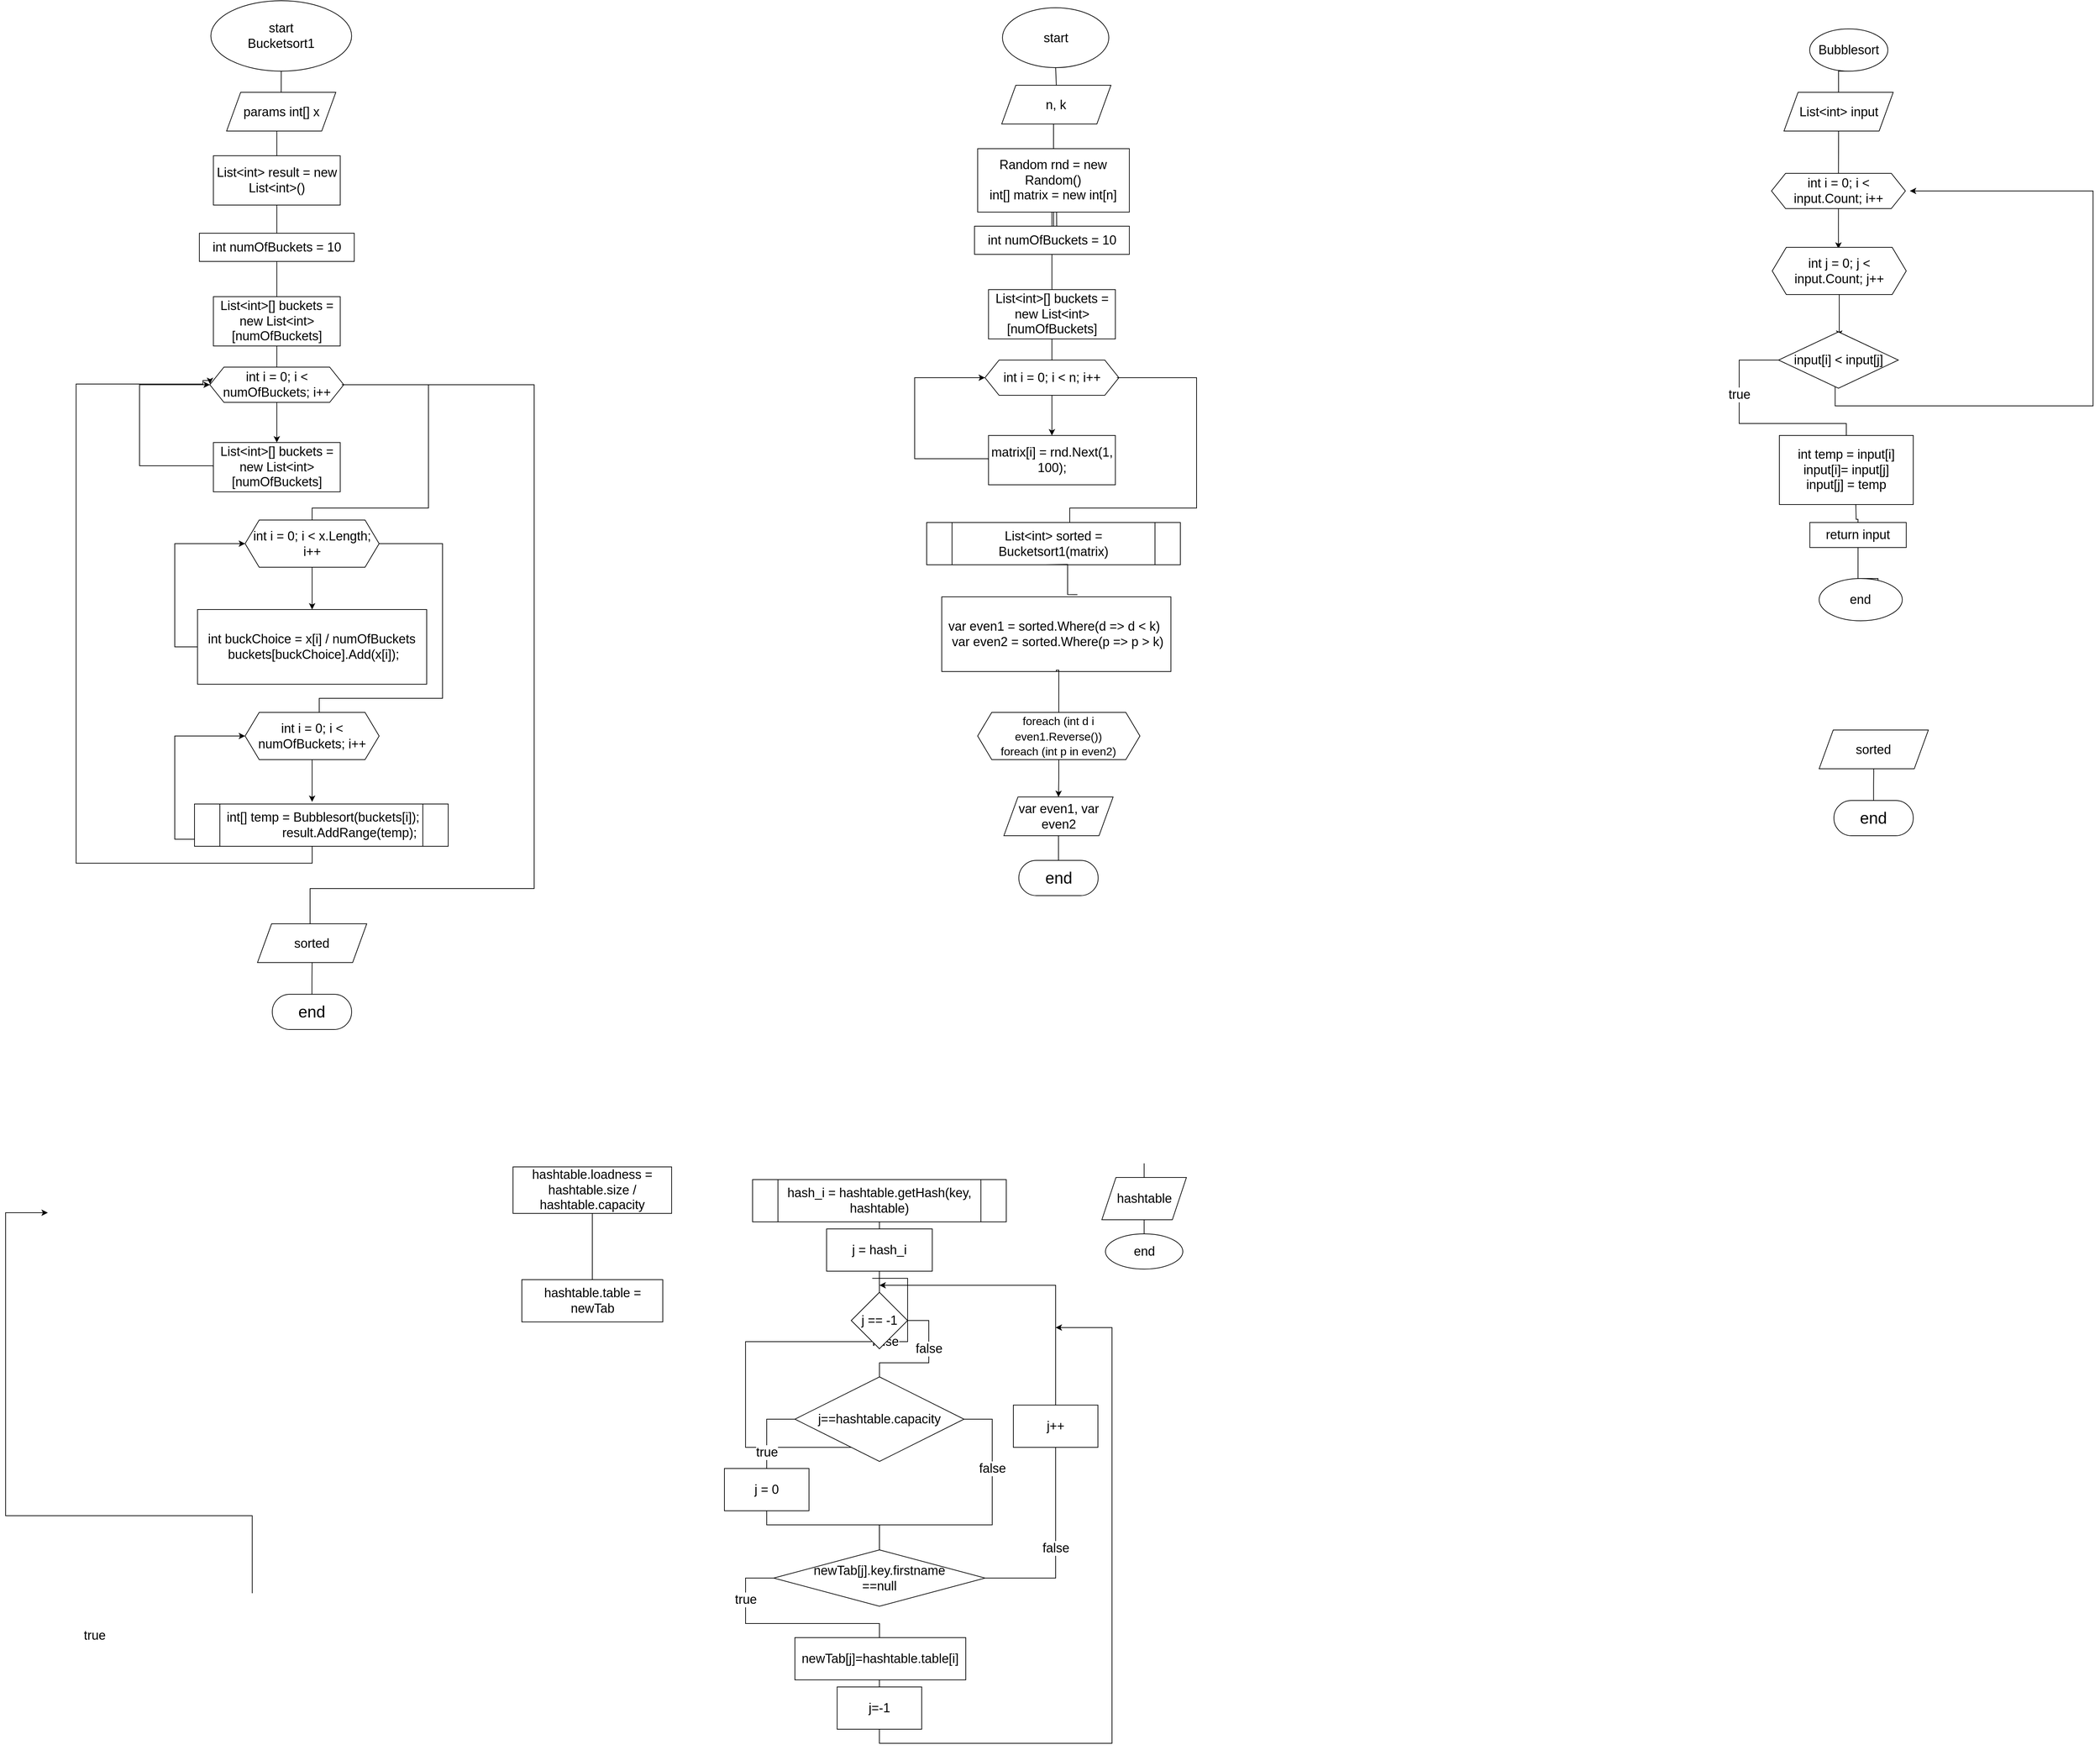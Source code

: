 <mxfile version="16.0.2" type="device"><diagram id="-t-6IbJVcegrJT76ozJv" name="Страница 1"><mxGraphModel dx="-860" dy="919" grid="1" gridSize="10" guides="1" tooltips="1" connect="1" arrows="1" fold="1" page="1" pageScale="1" pageWidth="827" pageHeight="1169" math="0" shadow="0"><root><mxCell id="0"/><mxCell id="1" parent="0"/><mxCell id="EPOPj5_oW0FW0sysZ51z-1" style="edgeStyle=orthogonalEdgeStyle;rounded=0;orthogonalLoop=1;jettySize=auto;html=1;exitX=0.5;exitY=1;exitDx=0;exitDy=0;entryX=0.5;entryY=0;entryDx=0;entryDy=0;fontSize=18;endArrow=none;endFill=0;" edge="1" parent="1" source="EPOPj5_oW0FW0sysZ51z-2" target="EPOPj5_oW0FW0sysZ51z-4"><mxGeometry relative="1" as="geometry"/></mxCell><mxCell id="EPOPj5_oW0FW0sysZ51z-2" value="start &lt;br&gt;Bucketsort1" style="ellipse;whiteSpace=wrap;html=1;fontSize=18;" vertex="1" parent="1"><mxGeometry x="2971.23" y="150" width="199.74" height="100" as="geometry"/></mxCell><mxCell id="EPOPj5_oW0FW0sysZ51z-3" style="edgeStyle=orthogonalEdgeStyle;rounded=0;orthogonalLoop=1;jettySize=auto;html=1;exitX=0.5;exitY=1;exitDx=0;exitDy=0;entryX=0.5;entryY=0;entryDx=0;entryDy=0;fontSize=18;endArrow=none;endFill=0;" edge="1" parent="1" source="EPOPj5_oW0FW0sysZ51z-4" target="EPOPj5_oW0FW0sysZ51z-6"><mxGeometry relative="1" as="geometry"/></mxCell><mxCell id="EPOPj5_oW0FW0sysZ51z-4" value="params int[] x" style="shape=parallelogram;perimeter=parallelogramPerimeter;whiteSpace=wrap;html=1;fixedSize=1;strokeWidth=1;fontSize=18;" vertex="1" parent="1"><mxGeometry x="2993.54" y="280" width="155" height="55" as="geometry"/></mxCell><mxCell id="EPOPj5_oW0FW0sysZ51z-5" style="edgeStyle=orthogonalEdgeStyle;rounded=0;orthogonalLoop=1;jettySize=auto;html=1;exitX=0.5;exitY=1;exitDx=0;exitDy=0;entryX=0.5;entryY=0;entryDx=0;entryDy=0;fontSize=18;endArrow=none;endFill=0;" edge="1" parent="1" source="EPOPj5_oW0FW0sysZ51z-6"><mxGeometry relative="1" as="geometry"><mxPoint x="3071.04" y="420" as="targetPoint"/></mxGeometry></mxCell><mxCell id="EPOPj5_oW0FW0sysZ51z-6" value="List&amp;lt;int&amp;gt; result = new List&amp;lt;int&amp;gt;()" style="rounded=0;whiteSpace=wrap;html=1;fontSize=18;" vertex="1" parent="1"><mxGeometry x="2974.8" y="370" width="180" height="70" as="geometry"/></mxCell><mxCell id="EPOPj5_oW0FW0sysZ51z-7" style="edgeStyle=orthogonalEdgeStyle;rounded=0;orthogonalLoop=1;jettySize=auto;html=1;exitX=0.5;exitY=1;exitDx=0;exitDy=0;entryX=0.5;entryY=0;entryDx=0;entryDy=0;fontSize=18;endArrow=none;endFill=0;" edge="1" parent="1" target="EPOPj5_oW0FW0sysZ51z-9" source="EPOPj5_oW0FW0sysZ51z-6"><mxGeometry relative="1" as="geometry"><mxPoint x="3071.04" y="480" as="sourcePoint"/></mxGeometry></mxCell><mxCell id="EPOPj5_oW0FW0sysZ51z-8" style="edgeStyle=orthogonalEdgeStyle;rounded=0;orthogonalLoop=1;jettySize=auto;html=1;exitX=0.5;exitY=1;exitDx=0;exitDy=0;entryX=0.5;entryY=0;entryDx=0;entryDy=0;fontSize=18;endArrow=none;endFill=0;startArrow=none;" edge="1" parent="1" source="EPOPj5_oW0FW0sysZ51z-45" target="EPOPj5_oW0FW0sysZ51z-12"><mxGeometry relative="1" as="geometry"/></mxCell><mxCell id="EPOPj5_oW0FW0sysZ51z-9" value="int numOfBuckets = 10" style="rounded=0;whiteSpace=wrap;html=1;fontSize=18;" vertex="1" parent="1"><mxGeometry x="2954.93" y="480" width="219.74" height="40" as="geometry"/></mxCell><mxCell id="EPOPj5_oW0FW0sysZ51z-11" style="edgeStyle=orthogonalEdgeStyle;rounded=0;orthogonalLoop=1;jettySize=auto;html=1;fontSize=18;endArrow=none;endFill=0;entryX=0.5;entryY=0;entryDx=0;entryDy=0;" edge="1" parent="1" source="EPOPj5_oW0FW0sysZ51z-12" target="EPOPj5_oW0FW0sysZ51z-59"><mxGeometry relative="1" as="geometry"><mxPoint x="3445.4" y="761" as="targetPoint"/><Array as="points"><mxPoint x="3280" y="695"/><mxPoint x="3280" y="870"/><mxPoint x="3115" y="870"/></Array></mxGeometry></mxCell><mxCell id="EPOPj5_oW0FW0sysZ51z-48" style="edgeStyle=orthogonalEdgeStyle;rounded=0;orthogonalLoop=1;jettySize=auto;html=1;exitX=0.5;exitY=1;exitDx=0;exitDy=0;entryX=0.5;entryY=0;entryDx=0;entryDy=0;" edge="1" parent="1" source="EPOPj5_oW0FW0sysZ51z-12" target="EPOPj5_oW0FW0sysZ51z-47"><mxGeometry relative="1" as="geometry"/></mxCell><mxCell id="EPOPj5_oW0FW0sysZ51z-12" value="int i = 0; i &amp;lt; numOfBuckets; i++" style="shape=hexagon;perimeter=hexagonPerimeter2;whiteSpace=wrap;html=1;fixedSize=1;fontSize=18;" vertex="1" parent="1"><mxGeometry x="2969.8" y="670" width="190" height="50" as="geometry"/></mxCell><mxCell id="EPOPj5_oW0FW0sysZ51z-13" style="edgeStyle=orthogonalEdgeStyle;rounded=0;orthogonalLoop=1;jettySize=auto;html=1;entryX=0;entryY=0.5;entryDx=0;entryDy=0;fontSize=18;endArrow=classic;endFill=1;exitX=0;exitY=0.5;exitDx=0;exitDy=0;" edge="1" parent="1" source="EPOPj5_oW0FW0sysZ51z-47" target="EPOPj5_oW0FW0sysZ51z-12"><mxGeometry relative="1" as="geometry"><Array as="points"><mxPoint x="2975" y="810"/><mxPoint x="2870" y="810"/><mxPoint x="2870" y="695"/></Array><mxPoint x="2889.911" y="810.067" as="sourcePoint"/></mxGeometry></mxCell><mxCell id="EPOPj5_oW0FW0sysZ51z-15" value="false" style="edgeStyle=orthogonalEdgeStyle;rounded=0;orthogonalLoop=1;jettySize=auto;html=1;fontSize=18;endArrow=none;endFill=0;" edge="1" parent="1"><mxGeometry x="-0.5" relative="1" as="geometry"><mxPoint x="3900.21" y="2203" as="targetPoint"/><Array as="points"><mxPoint x="3959.95" y="1963"/><mxPoint x="3959.95" y="2053"/><mxPoint x="3729.95" y="2053"/></Array><mxPoint as="offset"/><mxPoint x="3909.779" y="1963.067" as="sourcePoint"/></mxGeometry></mxCell><mxCell id="EPOPj5_oW0FW0sysZ51z-17" style="edgeStyle=orthogonalEdgeStyle;rounded=0;orthogonalLoop=1;jettySize=auto;html=1;exitX=0.5;exitY=1;exitDx=0;exitDy=0;entryX=0.5;entryY=0;entryDx=0;entryDy=0;fontSize=18;endArrow=none;endFill=0;" edge="1" parent="1" source="EPOPj5_oW0FW0sysZ51z-18" target="EPOPj5_oW0FW0sysZ51z-20"><mxGeometry relative="1" as="geometry"/></mxCell><mxCell id="EPOPj5_oW0FW0sysZ51z-18" value="hash_i = hashtable.getHash(key, hashtable)" style="shape=process;whiteSpace=wrap;html=1;backgroundOutline=1;fontSize=18;strokeWidth=1;" vertex="1" parent="1"><mxGeometry x="3739.94" y="1823" width="360" height="60" as="geometry"/></mxCell><mxCell id="EPOPj5_oW0FW0sysZ51z-19" style="edgeStyle=orthogonalEdgeStyle;rounded=0;orthogonalLoop=1;jettySize=auto;html=1;entryX=0.5;entryY=0;entryDx=0;entryDy=0;fontSize=18;endArrow=none;endFill=0;" edge="1" parent="1" source="EPOPj5_oW0FW0sysZ51z-20" target="EPOPj5_oW0FW0sysZ51z-23"><mxGeometry relative="1" as="geometry"/></mxCell><mxCell id="EPOPj5_oW0FW0sysZ51z-20" value="j = hash_i" style="rounded=0;whiteSpace=wrap;html=1;fontSize=18;strokeWidth=1;" vertex="1" parent="1"><mxGeometry x="3844.94" y="1893" width="150" height="60" as="geometry"/></mxCell><mxCell id="EPOPj5_oW0FW0sysZ51z-21" value="false" style="edgeStyle=orthogonalEdgeStyle;rounded=0;orthogonalLoop=1;jettySize=auto;html=1;fontSize=18;endArrow=none;endFill=0;entryX=0.5;entryY=0;entryDx=0;entryDy=0;" edge="1" parent="1" source="EPOPj5_oW0FW0sysZ51z-23" target="EPOPj5_oW0FW0sysZ51z-26"><mxGeometry x="-0.223" relative="1" as="geometry"><Array as="points"><mxPoint x="3990" y="2023"/><mxPoint x="3990" y="2083"/><mxPoint x="3920" y="2083"/></Array><mxPoint as="offset"/></mxGeometry></mxCell><mxCell id="EPOPj5_oW0FW0sysZ51z-22" value="true" style="edgeStyle=orthogonalEdgeStyle;rounded=0;orthogonalLoop=1;jettySize=auto;html=1;fontSize=18;endArrow=classic;endFill=1;" edge="1" parent="1"><mxGeometry x="-0.298" y="170" relative="1" as="geometry"><mxPoint x="2739.94" y="1870" as="targetPoint"/><Array as="points"><mxPoint x="2679.94" y="2300"/><mxPoint x="2679.94" y="1870"/><mxPoint x="2739.94" y="1870"/></Array><mxPoint as="offset"/><mxPoint x="3029.94" y="2410" as="sourcePoint"/></mxGeometry></mxCell><mxCell id="EPOPj5_oW0FW0sysZ51z-23" value="j == -1" style="rhombus;whiteSpace=wrap;html=1;fontSize=18;strokeWidth=1;" vertex="1" parent="1"><mxGeometry x="3879.94" y="1983" width="80" height="80" as="geometry"/></mxCell><mxCell id="EPOPj5_oW0FW0sysZ51z-24" value="true" style="edgeStyle=orthogonalEdgeStyle;rounded=0;orthogonalLoop=1;jettySize=auto;html=1;fontSize=18;endArrow=none;endFill=0;entryX=0.5;entryY=0;entryDx=0;entryDy=0;" edge="1" parent="1" source="EPOPj5_oW0FW0sysZ51z-26" target="EPOPj5_oW0FW0sysZ51z-28"><mxGeometry x="0.333" relative="1" as="geometry"><mxPoint x="3760" y="2233" as="targetPoint"/><Array as="points"><mxPoint x="3760" y="2163"/><mxPoint x="3760" y="2243"/></Array><mxPoint as="offset"/></mxGeometry></mxCell><mxCell id="EPOPj5_oW0FW0sysZ51z-25" value="false" style="edgeStyle=orthogonalEdgeStyle;rounded=0;orthogonalLoop=1;jettySize=auto;html=1;fontSize=18;endArrow=none;endFill=0;" edge="1" parent="1" source="EPOPj5_oW0FW0sysZ51z-26"><mxGeometry x="-0.436" relative="1" as="geometry"><mxPoint x="3920" y="2353" as="targetPoint"/><Array as="points"><mxPoint x="4080" y="2163"/><mxPoint x="4080" y="2313"/><mxPoint x="3920" y="2313"/></Array><mxPoint as="offset"/></mxGeometry></mxCell><mxCell id="EPOPj5_oW0FW0sysZ51z-26" value="j==hashtable.capacity" style="rhombus;whiteSpace=wrap;html=1;fontSize=18;strokeWidth=1;" vertex="1" parent="1"><mxGeometry x="3800" y="2103" width="240" height="120" as="geometry"/></mxCell><mxCell id="EPOPj5_oW0FW0sysZ51z-27" style="edgeStyle=orthogonalEdgeStyle;rounded=0;orthogonalLoop=1;jettySize=auto;html=1;fontSize=18;endArrow=none;endFill=0;entryX=0.5;entryY=0;entryDx=0;entryDy=0;" edge="1" parent="1" source="EPOPj5_oW0FW0sysZ51z-28" target="EPOPj5_oW0FW0sysZ51z-31"><mxGeometry relative="1" as="geometry"><mxPoint x="3920" y="2353" as="targetPoint"/><Array as="points"><mxPoint x="3760" y="2313"/><mxPoint x="3920" y="2313"/></Array></mxGeometry></mxCell><mxCell id="EPOPj5_oW0FW0sysZ51z-28" value="j = 0" style="rounded=0;whiteSpace=wrap;html=1;fontSize=18;strokeWidth=1;" vertex="1" parent="1"><mxGeometry x="3700" y="2233" width="120" height="60" as="geometry"/></mxCell><mxCell id="EPOPj5_oW0FW0sysZ51z-29" value="true" style="edgeStyle=orthogonalEdgeStyle;rounded=0;orthogonalLoop=1;jettySize=auto;html=1;fontSize=18;endArrow=none;endFill=0;entryX=0.5;entryY=0;entryDx=0;entryDy=0;entryPerimeter=0;" edge="1" parent="1" source="EPOPj5_oW0FW0sysZ51z-31" target="EPOPj5_oW0FW0sysZ51z-35"><mxGeometry x="-0.555" relative="1" as="geometry"><mxPoint x="3920" y="2493" as="targetPoint"/><Array as="points"><mxPoint x="3730" y="2388"/><mxPoint x="3730" y="2453"/><mxPoint x="3920" y="2453"/></Array><mxPoint as="offset"/></mxGeometry></mxCell><mxCell id="EPOPj5_oW0FW0sysZ51z-30" value="false" style="edgeStyle=orthogonalEdgeStyle;rounded=0;orthogonalLoop=1;jettySize=auto;html=1;entryX=0.5;entryY=1;entryDx=0;entryDy=0;fontSize=18;endArrow=none;endFill=0;" edge="1" parent="1" source="EPOPj5_oW0FW0sysZ51z-31" target="EPOPj5_oW0FW0sysZ51z-33"><mxGeometry relative="1" as="geometry"/></mxCell><mxCell id="EPOPj5_oW0FW0sysZ51z-31" value="newTab[j].key.firstname&lt;br&gt;==null" style="rhombus;whiteSpace=wrap;html=1;fontSize=18;" vertex="1" parent="1"><mxGeometry x="3769.91" y="2348.5" width="300.06" height="80" as="geometry"/></mxCell><mxCell id="EPOPj5_oW0FW0sysZ51z-32" style="edgeStyle=orthogonalEdgeStyle;rounded=0;orthogonalLoop=1;jettySize=auto;html=1;exitX=0.5;exitY=0;exitDx=0;exitDy=0;fontSize=18;endArrow=classic;endFill=1;" edge="1" parent="1" source="EPOPj5_oW0FW0sysZ51z-33"><mxGeometry relative="1" as="geometry"><mxPoint x="3920" y="1973" as="targetPoint"/><Array as="points"><mxPoint x="4170" y="1973"/></Array></mxGeometry></mxCell><mxCell id="EPOPj5_oW0FW0sysZ51z-33" value="j++" style="rounded=0;whiteSpace=wrap;html=1;fontSize=18;" vertex="1" parent="1"><mxGeometry x="4110" y="2143" width="120" height="60" as="geometry"/></mxCell><mxCell id="EPOPj5_oW0FW0sysZ51z-34" style="edgeStyle=orthogonalEdgeStyle;rounded=0;orthogonalLoop=1;jettySize=auto;html=1;exitX=0.5;exitY=1;exitDx=0;exitDy=0;entryX=0.5;entryY=0;entryDx=0;entryDy=0;fontSize=18;endArrow=none;endFill=0;" edge="1" parent="1" source="EPOPj5_oW0FW0sysZ51z-35" target="EPOPj5_oW0FW0sysZ51z-37"><mxGeometry relative="1" as="geometry"/></mxCell><mxCell id="EPOPj5_oW0FW0sysZ51z-35" value="newTab[j]=hashtable.table[i]" style="rounded=0;whiteSpace=wrap;html=1;fontSize=18;" vertex="1" parent="1"><mxGeometry x="3800" y="2473" width="242.47" height="60" as="geometry"/></mxCell><mxCell id="EPOPj5_oW0FW0sysZ51z-36" style="edgeStyle=orthogonalEdgeStyle;rounded=0;orthogonalLoop=1;jettySize=auto;html=1;fontSize=18;endArrow=classic;endFill=1;" edge="1" parent="1" source="EPOPj5_oW0FW0sysZ51z-37"><mxGeometry relative="1" as="geometry"><mxPoint x="4170" y="2033" as="targetPoint"/><Array as="points"><mxPoint x="3920" y="2623"/><mxPoint x="4250" y="2623"/><mxPoint x="4250" y="2033"/></Array></mxGeometry></mxCell><mxCell id="EPOPj5_oW0FW0sysZ51z-37" value="j=-1" style="rounded=0;whiteSpace=wrap;html=1;fontSize=18;" vertex="1" parent="1"><mxGeometry x="3859.94" y="2543" width="120" height="60" as="geometry"/></mxCell><mxCell id="EPOPj5_oW0FW0sysZ51z-40" style="edgeStyle=orthogonalEdgeStyle;rounded=0;orthogonalLoop=1;jettySize=auto;html=1;exitX=0.5;exitY=1;exitDx=0;exitDy=0;entryX=0.5;entryY=0;entryDx=0;entryDy=0;fontSize=18;endArrow=none;endFill=0;startArrow=none;" edge="1" parent="1" source="EPOPj5_oW0FW0sysZ51z-43" target="EPOPj5_oW0FW0sysZ51z-42"><mxGeometry relative="1" as="geometry"/></mxCell><mxCell id="EPOPj5_oW0FW0sysZ51z-42" value="end" style="ellipse;whiteSpace=wrap;html=1;fontSize=18;" vertex="1" parent="1"><mxGeometry x="4240.7" y="1900" width="109.8" height="50" as="geometry"/></mxCell><mxCell id="EPOPj5_oW0FW0sysZ51z-43" value="hashtable" style="shape=parallelogram;perimeter=parallelogramPerimeter;whiteSpace=wrap;html=1;fixedSize=1;fontSize=18;" vertex="1" parent="1"><mxGeometry x="4235.6" y="1820" width="120" height="60" as="geometry"/></mxCell><mxCell id="EPOPj5_oW0FW0sysZ51z-44" value="" style="edgeStyle=orthogonalEdgeStyle;rounded=0;orthogonalLoop=1;jettySize=auto;html=1;exitX=0.5;exitY=1;exitDx=0;exitDy=0;entryX=0.5;entryY=0;entryDx=0;entryDy=0;fontSize=18;endArrow=none;endFill=0;" edge="1" parent="1" target="EPOPj5_oW0FW0sysZ51z-43"><mxGeometry relative="1" as="geometry"><mxPoint x="4295.6" y="1800" as="sourcePoint"/><mxPoint x="4295.6" y="1920" as="targetPoint"/></mxGeometry></mxCell><mxCell id="EPOPj5_oW0FW0sysZ51z-45" value="List&amp;lt;int&amp;gt;[] buckets = new List&amp;lt;int&amp;gt;[numOfBuckets]" style="rounded=0;whiteSpace=wrap;html=1;fontSize=18;" vertex="1" parent="1"><mxGeometry x="2974.8" y="570" width="180" height="70" as="geometry"/></mxCell><mxCell id="EPOPj5_oW0FW0sysZ51z-46" value="" style="edgeStyle=orthogonalEdgeStyle;rounded=0;orthogonalLoop=1;jettySize=auto;html=1;exitX=0.5;exitY=1;exitDx=0;exitDy=0;entryX=0.5;entryY=0;entryDx=0;entryDy=0;fontSize=18;endArrow=none;endFill=0;" edge="1" parent="1" source="EPOPj5_oW0FW0sysZ51z-9" target="EPOPj5_oW0FW0sysZ51z-45"><mxGeometry relative="1" as="geometry"><mxPoint x="3071.04" y="480" as="sourcePoint"/><mxPoint x="3069.74" y="670" as="targetPoint"/></mxGeometry></mxCell><mxCell id="EPOPj5_oW0FW0sysZ51z-47" value="List&amp;lt;int&amp;gt;[] buckets = new List&amp;lt;int&amp;gt;[numOfBuckets]" style="rounded=0;whiteSpace=wrap;html=1;fontSize=18;" vertex="1" parent="1"><mxGeometry x="2974.8" y="777" width="180" height="70" as="geometry"/></mxCell><mxCell id="EPOPj5_oW0FW0sysZ51z-49" style="edgeStyle=orthogonalEdgeStyle;rounded=0;orthogonalLoop=1;jettySize=auto;html=1;exitX=0.5;exitY=1;exitDx=0;exitDy=0;entryX=0.5;entryY=0;entryDx=0;entryDy=0;fontSize=18;endArrow=none;endFill=0;" edge="1" parent="1" source="EPOPj5_oW0FW0sysZ51z-50" target="EPOPj5_oW0FW0sysZ51z-51"><mxGeometry relative="1" as="geometry"/></mxCell><mxCell id="EPOPj5_oW0FW0sysZ51z-50" value="hashtable.loadness = hashtable.size / hashtable.capacity" style="rounded=0;whiteSpace=wrap;html=1;fontSize=18;" vertex="1" parent="1"><mxGeometry x="3400.0" y="1805" width="225.06" height="66" as="geometry"/></mxCell><mxCell id="EPOPj5_oW0FW0sysZ51z-51" value="hashtable.table = newTab" style="rounded=0;whiteSpace=wrap;html=1;fontSize=18;" vertex="1" parent="1"><mxGeometry x="3412.53" y="1965" width="200" height="60" as="geometry"/></mxCell><mxCell id="EPOPj5_oW0FW0sysZ51z-58" style="edgeStyle=orthogonalEdgeStyle;rounded=0;orthogonalLoop=1;jettySize=auto;html=1;exitX=0.5;exitY=1;exitDx=0;exitDy=0;entryX=0.5;entryY=0;entryDx=0;entryDy=0;" edge="1" parent="1" source="EPOPj5_oW0FW0sysZ51z-59" target="EPOPj5_oW0FW0sysZ51z-62"><mxGeometry relative="1" as="geometry"/></mxCell><mxCell id="EPOPj5_oW0FW0sysZ51z-59" value="int i = 0; i &amp;lt; x.Length; i++" style="shape=hexagon;perimeter=hexagonPerimeter2;whiteSpace=wrap;html=1;fixedSize=1;fontSize=18;" vertex="1" parent="1"><mxGeometry x="3019.8" y="887" width="190.2" height="67" as="geometry"/></mxCell><mxCell id="EPOPj5_oW0FW0sysZ51z-60" style="edgeStyle=orthogonalEdgeStyle;rounded=0;orthogonalLoop=1;jettySize=auto;html=1;entryX=0;entryY=0.5;entryDx=0;entryDy=0;fontSize=18;endArrow=classic;endFill=1;exitX=0;exitY=0.5;exitDx=0;exitDy=0;" edge="1" parent="1" source="EPOPj5_oW0FW0sysZ51z-62" target="EPOPj5_oW0FW0sysZ51z-59"><mxGeometry relative="1" as="geometry"><Array as="points"><mxPoint x="2920" y="1067"/><mxPoint x="2920" y="921"/></Array><mxPoint x="2939.911" y="1044.067" as="sourcePoint"/></mxGeometry></mxCell><mxCell id="EPOPj5_oW0FW0sysZ51z-62" value="&lt;div&gt;int buckChoice = x[i] / numOfBuckets&lt;/div&gt;&lt;div&gt;&lt;span&gt;&amp;nbsp;buckets[buckChoice].Add(x[i]);&lt;/span&gt;&lt;/div&gt;" style="rounded=0;whiteSpace=wrap;html=1;fontSize=18;" vertex="1" parent="1"><mxGeometry x="2952.3" y="1014" width="325.2" height="106" as="geometry"/></mxCell><mxCell id="EPOPj5_oW0FW0sysZ51z-64" style="edgeStyle=orthogonalEdgeStyle;rounded=0;orthogonalLoop=1;jettySize=auto;html=1;entryX=0.5;entryY=0;entryDx=0;entryDy=0;" edge="1" parent="1" source="EPOPj5_oW0FW0sysZ51z-65"><mxGeometry relative="1" as="geometry"><mxPoint x="3114.9" y="1287" as="targetPoint"/></mxGeometry></mxCell><mxCell id="EPOPj5_oW0FW0sysZ51z-65" value="int i = 0; i &amp;lt; numOfBuckets; i++" style="shape=hexagon;perimeter=hexagonPerimeter2;whiteSpace=wrap;html=1;fixedSize=1;fontSize=18;" vertex="1" parent="1"><mxGeometry x="3019.8" y="1160" width="190.2" height="67" as="geometry"/></mxCell><mxCell id="EPOPj5_oW0FW0sysZ51z-66" style="edgeStyle=orthogonalEdgeStyle;rounded=0;orthogonalLoop=1;jettySize=auto;html=1;entryX=0;entryY=0.5;entryDx=0;entryDy=0;fontSize=18;endArrow=classic;endFill=1;exitX=0;exitY=0.5;exitDx=0;exitDy=0;" edge="1" parent="1" target="EPOPj5_oW0FW0sysZ51z-65"><mxGeometry relative="1" as="geometry"><Array as="points"><mxPoint x="2920" y="1340"/><mxPoint x="2920" y="1194"/></Array><mxPoint x="2952.3" y="1340" as="sourcePoint"/></mxGeometry></mxCell><mxCell id="EPOPj5_oW0FW0sysZ51z-71" style="edgeStyle=orthogonalEdgeStyle;rounded=0;orthogonalLoop=1;jettySize=auto;html=1;exitX=0.458;exitY=1.037;exitDx=0;exitDy=0;exitPerimeter=0;" edge="1" parent="1"><mxGeometry relative="1" as="geometry"><mxPoint x="2970" y="694" as="targetPoint"/><mxPoint x="3112.88" y="1346.22" as="sourcePoint"/><Array as="points"><mxPoint x="3115" y="1346"/><mxPoint x="3115" y="1374"/><mxPoint x="2780" y="1374"/><mxPoint x="2780" y="694"/><mxPoint x="2960" y="694"/><mxPoint x="2960" y="689"/><mxPoint x="2970" y="689"/></Array></mxGeometry></mxCell><mxCell id="EPOPj5_oW0FW0sysZ51z-70" style="edgeStyle=orthogonalEdgeStyle;rounded=0;orthogonalLoop=1;jettySize=auto;html=1;fontSize=18;endArrow=none;endFill=0;entryX=0.5;entryY=0;entryDx=0;entryDy=0;exitX=1;exitY=0.5;exitDx=0;exitDy=0;" edge="1" parent="1" source="EPOPj5_oW0FW0sysZ51z-59" target="EPOPj5_oW0FW0sysZ51z-65"><mxGeometry relative="1" as="geometry"><mxPoint x="3124.9" y="897" as="targetPoint"/><Array as="points"><mxPoint x="3300" y="920"/><mxPoint x="3300" y="1140"/><mxPoint x="3125" y="1140"/><mxPoint x="3125" y="1160"/></Array><mxPoint x="3169.8" y="705" as="sourcePoint"/></mxGeometry></mxCell><mxCell id="EPOPj5_oW0FW0sysZ51z-72" value="&lt;div&gt;&amp;nbsp;int[] temp = Bubblesort(buckets[i]);&lt;/div&gt;&lt;div&gt;&amp;nbsp; &amp;nbsp; &amp;nbsp; &amp;nbsp; &amp;nbsp; &amp;nbsp; &amp;nbsp; &amp;nbsp; result.AddRange(temp);&lt;/div&gt;" style="shape=process;whiteSpace=wrap;html=1;backgroundOutline=1;fontSize=18;strokeWidth=1;" vertex="1" parent="1"><mxGeometry x="2948" y="1290" width="360" height="60" as="geometry"/></mxCell><mxCell id="EPOPj5_oW0FW0sysZ51z-73" style="edgeStyle=orthogonalEdgeStyle;rounded=0;orthogonalLoop=1;jettySize=auto;html=1;fontSize=18;endArrow=none;endFill=0;entryX=0.5;entryY=0;entryDx=0;entryDy=0;" edge="1" parent="1" target="EPOPj5_oW0FW0sysZ51z-74"><mxGeometry relative="1" as="geometry"><mxPoint x="3110" y="1562.133" as="targetPoint"/><Array as="points"><mxPoint x="3430" y="695"/><mxPoint x="3430" y="1410"/><mxPoint x="3112" y="1410"/><mxPoint x="3112" y="1490"/><mxPoint x="3117" y="1490"/><mxPoint x="3117" y="1460"/></Array><mxPoint x="3157" y="695" as="sourcePoint"/></mxGeometry></mxCell><mxCell id="EPOPj5_oW0FW0sysZ51z-74" value="sorted" style="shape=parallelogram;perimeter=parallelogramPerimeter;whiteSpace=wrap;html=1;fixedSize=1;strokeWidth=1;fontSize=18;" vertex="1" parent="1"><mxGeometry x="3037.4" y="1460" width="155" height="55" as="geometry"/></mxCell><mxCell id="EPOPj5_oW0FW0sysZ51z-75" style="edgeStyle=orthogonalEdgeStyle;rounded=0;orthogonalLoop=1;jettySize=auto;html=1;fontSize=18;endArrow=none;endFill=0;entryX=0.5;entryY=1;entryDx=0;entryDy=0;exitX=0.5;exitY=0;exitDx=0;exitDy=0;" edge="1" parent="1" source="EPOPj5_oW0FW0sysZ51z-78" target="EPOPj5_oW0FW0sysZ51z-74"><mxGeometry relative="1" as="geometry"><mxPoint x="3115" y="1562.133" as="sourcePoint"/><mxPoint x="3370" y="620" as="targetPoint"/></mxGeometry></mxCell><mxCell id="EPOPj5_oW0FW0sysZ51z-78" value="&lt;font style=&quot;font-size: 23px&quot;&gt;end&lt;/font&gt;" style="rounded=1;whiteSpace=wrap;html=1;arcSize=50;" vertex="1" parent="1"><mxGeometry x="3058.37" y="1560" width="112.6" height="50" as="geometry"/></mxCell><mxCell id="EPOPj5_oW0FW0sysZ51z-79" style="edgeStyle=orthogonalEdgeStyle;rounded=0;orthogonalLoop=1;jettySize=auto;html=1;exitX=0.5;exitY=1;exitDx=0;exitDy=0;entryX=0.5;entryY=0;entryDx=0;entryDy=0;fontSize=18;endArrow=none;endFill=0;" edge="1" parent="1" source="EPOPj5_oW0FW0sysZ51z-80" target="EPOPj5_oW0FW0sysZ51z-82"><mxGeometry relative="1" as="geometry"/></mxCell><mxCell id="EPOPj5_oW0FW0sysZ51z-80" value="start" style="ellipse;whiteSpace=wrap;html=1;fontSize=18;" vertex="1" parent="1"><mxGeometry x="4094.55" y="160" width="150.91" height="85" as="geometry"/></mxCell><mxCell id="EPOPj5_oW0FW0sysZ51z-81" style="edgeStyle=orthogonalEdgeStyle;rounded=0;orthogonalLoop=1;jettySize=auto;html=1;exitX=0.5;exitY=1;exitDx=0;exitDy=0;entryX=0.5;entryY=0;entryDx=0;entryDy=0;fontSize=18;endArrow=none;endFill=0;" edge="1" parent="1" source="EPOPj5_oW0FW0sysZ51z-82" target="EPOPj5_oW0FW0sysZ51z-84"><mxGeometry relative="1" as="geometry"/></mxCell><mxCell id="EPOPj5_oW0FW0sysZ51z-82" value="n, k" style="shape=parallelogram;perimeter=parallelogramPerimeter;whiteSpace=wrap;html=1;fixedSize=1;strokeWidth=1;fontSize=18;" vertex="1" parent="1"><mxGeometry x="4093.48" y="270" width="155" height="55" as="geometry"/></mxCell><mxCell id="EPOPj5_oW0FW0sysZ51z-83" style="edgeStyle=orthogonalEdgeStyle;rounded=0;orthogonalLoop=1;jettySize=auto;html=1;exitX=0.5;exitY=1;exitDx=0;exitDy=0;entryX=0.5;entryY=0;entryDx=0;entryDy=0;fontSize=18;endArrow=none;endFill=0;" edge="1" parent="1" source="EPOPj5_oW0FW0sysZ51z-84"><mxGeometry relative="1" as="geometry"><mxPoint x="4170.98" y="410" as="targetPoint"/></mxGeometry></mxCell><mxCell id="EPOPj5_oW0FW0sysZ51z-84" value="Random rnd = new Random()&lt;br&gt;int[] matrix = new int[n]" style="rounded=0;whiteSpace=wrap;html=1;fontSize=18;" vertex="1" parent="1"><mxGeometry x="4059.35" y="360" width="215.26" height="90" as="geometry"/></mxCell><mxCell id="EPOPj5_oW0FW0sysZ51z-85" style="edgeStyle=orthogonalEdgeStyle;rounded=0;orthogonalLoop=1;jettySize=auto;html=1;exitX=0.5;exitY=1;exitDx=0;exitDy=0;entryX=0.5;entryY=0;entryDx=0;entryDy=0;fontSize=18;endArrow=none;endFill=0;" edge="1" parent="1" source="EPOPj5_oW0FW0sysZ51z-84" target="EPOPj5_oW0FW0sysZ51z-87"><mxGeometry relative="1" as="geometry"><mxPoint x="4170.98" y="470" as="sourcePoint"/></mxGeometry></mxCell><mxCell id="EPOPj5_oW0FW0sysZ51z-86" style="edgeStyle=orthogonalEdgeStyle;rounded=0;orthogonalLoop=1;jettySize=auto;html=1;exitX=0.5;exitY=1;exitDx=0;exitDy=0;entryX=0.5;entryY=0;entryDx=0;entryDy=0;fontSize=18;endArrow=none;endFill=0;startArrow=none;" edge="1" parent="1" source="EPOPj5_oW0FW0sysZ51z-92" target="EPOPj5_oW0FW0sysZ51z-90"><mxGeometry relative="1" as="geometry"/></mxCell><mxCell id="EPOPj5_oW0FW0sysZ51z-87" value="int numOfBuckets = 10" style="rounded=0;whiteSpace=wrap;html=1;fontSize=18;" vertex="1" parent="1"><mxGeometry x="4054.87" y="470" width="219.74" height="40" as="geometry"/></mxCell><mxCell id="EPOPj5_oW0FW0sysZ51z-89" style="edgeStyle=orthogonalEdgeStyle;rounded=0;orthogonalLoop=1;jettySize=auto;html=1;exitX=0.5;exitY=1;exitDx=0;exitDy=0;entryX=0.5;entryY=0;entryDx=0;entryDy=0;" edge="1" parent="1" source="EPOPj5_oW0FW0sysZ51z-90" target="EPOPj5_oW0FW0sysZ51z-94"><mxGeometry relative="1" as="geometry"/></mxCell><mxCell id="EPOPj5_oW0FW0sysZ51z-90" value="int i = 0; i &amp;lt; n; i++" style="shape=hexagon;perimeter=hexagonPerimeter2;whiteSpace=wrap;html=1;fixedSize=1;fontSize=18;" vertex="1" parent="1"><mxGeometry x="4069.74" y="660" width="190" height="50" as="geometry"/></mxCell><mxCell id="EPOPj5_oW0FW0sysZ51z-91" style="edgeStyle=orthogonalEdgeStyle;rounded=0;orthogonalLoop=1;jettySize=auto;html=1;entryX=0;entryY=0.5;entryDx=0;entryDy=0;fontSize=18;endArrow=classic;endFill=1;exitX=0;exitY=0.5;exitDx=0;exitDy=0;" edge="1" parent="1" source="EPOPj5_oW0FW0sysZ51z-94" target="EPOPj5_oW0FW0sysZ51z-90"><mxGeometry relative="1" as="geometry"><Array as="points"><mxPoint x="4074.94" y="800"/><mxPoint x="3969.94" y="800"/><mxPoint x="3969.94" y="685"/></Array><mxPoint x="3989.851" y="800.067" as="sourcePoint"/></mxGeometry></mxCell><mxCell id="EPOPj5_oW0FW0sysZ51z-92" value="List&amp;lt;int&amp;gt;[] buckets = new List&amp;lt;int&amp;gt;[numOfBuckets]" style="rounded=0;whiteSpace=wrap;html=1;fontSize=18;" vertex="1" parent="1"><mxGeometry x="4074.74" y="560" width="180" height="70" as="geometry"/></mxCell><mxCell id="EPOPj5_oW0FW0sysZ51z-93" value="" style="edgeStyle=orthogonalEdgeStyle;rounded=0;orthogonalLoop=1;jettySize=auto;html=1;exitX=0.5;exitY=1;exitDx=0;exitDy=0;entryX=0.5;entryY=0;entryDx=0;entryDy=0;fontSize=18;endArrow=none;endFill=0;" edge="1" parent="1" source="EPOPj5_oW0FW0sysZ51z-87" target="EPOPj5_oW0FW0sysZ51z-92"><mxGeometry relative="1" as="geometry"><mxPoint x="4170.98" y="470" as="sourcePoint"/><mxPoint x="4169.68" y="660" as="targetPoint"/></mxGeometry></mxCell><mxCell id="EPOPj5_oW0FW0sysZ51z-94" value="matrix[i] = rnd.Next(1, 100);" style="rounded=0;whiteSpace=wrap;html=1;fontSize=18;" vertex="1" parent="1"><mxGeometry x="4074.74" y="767" width="180" height="70" as="geometry"/></mxCell><mxCell id="EPOPj5_oW0FW0sysZ51z-98" value="&lt;div&gt;&lt;font style=&quot;font-size: 18px&quot;&gt;var even1 = sorted.Where(d =&amp;gt; d &amp;lt; k)&amp;nbsp; &amp;nbsp;var even2 = sorted.Where(p =&amp;gt; p &amp;gt; k)&lt;/font&gt;&lt;/div&gt;" style="rounded=0;whiteSpace=wrap;html=1;fontSize=18;" vertex="1" parent="1"><mxGeometry x="4008.38" y="996" width="325.2" height="106" as="geometry"/></mxCell><mxCell id="EPOPj5_oW0FW0sysZ51z-115" style="edgeStyle=orthogonalEdgeStyle;rounded=0;orthogonalLoop=1;jettySize=auto;html=1;exitX=0.5;exitY=1;exitDx=0;exitDy=0;entryX=0.5;entryY=0;entryDx=0;entryDy=0;fontSize=18;" edge="1" parent="1" source="EPOPj5_oW0FW0sysZ51z-100" target="EPOPj5_oW0FW0sysZ51z-106"><mxGeometry relative="1" as="geometry"/></mxCell><mxCell id="EPOPj5_oW0FW0sysZ51z-100" value="&lt;span&gt;&lt;font size=&quot;3&quot;&gt;foreach (int d i even1.Reverse())&lt;/font&gt;&lt;br&gt;&lt;font size=&quot;3&quot;&gt;foreach (int p in even2)&lt;/font&gt;&lt;br&gt;&lt;/span&gt;" style="shape=hexagon;perimeter=hexagonPerimeter2;whiteSpace=wrap;html=1;fixedSize=1;fontSize=18;" vertex="1" parent="1"><mxGeometry x="4059.35" y="1160" width="230.26" height="67" as="geometry"/></mxCell><mxCell id="EPOPj5_oW0FW0sysZ51z-104" value="List&amp;lt;int&amp;gt; sorted = Bucketsort1(matrix)" style="shape=process;whiteSpace=wrap;html=1;backgroundOutline=1;fontSize=18;strokeWidth=1;" vertex="1" parent="1"><mxGeometry x="3986.98" y="890.5" width="360" height="60" as="geometry"/></mxCell><mxCell id="EPOPj5_oW0FW0sysZ51z-105" style="edgeStyle=orthogonalEdgeStyle;rounded=0;orthogonalLoop=1;jettySize=auto;html=1;fontSize=18;endArrow=none;endFill=0;" edge="1" parent="1" target="EPOPj5_oW0FW0sysZ51z-104"><mxGeometry relative="1" as="geometry"><mxPoint x="4215" y="990" as="targetPoint"/><Array as="points"><mxPoint x="4370" y="685"/><mxPoint x="4370" y="870"/><mxPoint x="4190" y="870"/></Array><mxPoint x="4256.94" y="685" as="sourcePoint"/></mxGeometry></mxCell><mxCell id="EPOPj5_oW0FW0sysZ51z-106" value="var even1,&amp;nbsp;var even2" style="shape=parallelogram;perimeter=parallelogramPerimeter;whiteSpace=wrap;html=1;fixedSize=1;strokeWidth=1;fontSize=18;" vertex="1" parent="1"><mxGeometry x="4096.55" y="1280" width="155" height="55" as="geometry"/></mxCell><mxCell id="EPOPj5_oW0FW0sysZ51z-107" style="edgeStyle=orthogonalEdgeStyle;rounded=0;orthogonalLoop=1;jettySize=auto;html=1;fontSize=18;endArrow=none;endFill=0;entryX=0.5;entryY=1;entryDx=0;entryDy=0;exitX=0.5;exitY=0;exitDx=0;exitDy=0;" edge="1" parent="1" source="EPOPj5_oW0FW0sysZ51z-108" target="EPOPj5_oW0FW0sysZ51z-106"><mxGeometry relative="1" as="geometry"><mxPoint x="4214.94" y="1552.133" as="sourcePoint"/><mxPoint x="4469.94" y="610" as="targetPoint"/></mxGeometry></mxCell><mxCell id="EPOPj5_oW0FW0sysZ51z-108" value="&lt;font style=&quot;font-size: 23px&quot;&gt;end&lt;/font&gt;" style="rounded=1;whiteSpace=wrap;html=1;arcSize=50;" vertex="1" parent="1"><mxGeometry x="4117.75" y="1370" width="112.6" height="50" as="geometry"/></mxCell><mxCell id="EPOPj5_oW0FW0sysZ51z-112" value="" style="edgeStyle=orthogonalEdgeStyle;rounded=0;orthogonalLoop=1;jettySize=auto;html=1;entryX=0.592;entryY=-0.03;entryDx=0;entryDy=0;fontSize=18;endArrow=none;endFill=0;entryPerimeter=0;exitX=0.5;exitY=1;exitDx=0;exitDy=0;" edge="1" parent="1" source="EPOPj5_oW0FW0sysZ51z-104" target="EPOPj5_oW0FW0sysZ51z-98"><mxGeometry relative="1" as="geometry"><mxPoint x="4180" y="990" as="sourcePoint"/><mxPoint x="4190" y="1020" as="targetPoint"/><Array as="points"><mxPoint x="4155" y="950"/><mxPoint x="4187" y="950"/><mxPoint x="4187" y="1041"/></Array></mxGeometry></mxCell><mxCell id="EPOPj5_oW0FW0sysZ51z-114" value="" style="edgeStyle=orthogonalEdgeStyle;rounded=0;orthogonalLoop=1;jettySize=auto;html=1;entryX=0.5;entryY=0;entryDx=0;entryDy=0;fontSize=18;endArrow=none;endFill=0;exitX=0.5;exitY=1;exitDx=0;exitDy=0;" edge="1" parent="1" source="EPOPj5_oW0FW0sysZ51z-98" target="EPOPj5_oW0FW0sysZ51z-100"><mxGeometry relative="1" as="geometry"><mxPoint x="4176.98" y="960.5" as="sourcePoint"/><mxPoint x="4210.898" y="1006.82" as="targetPoint"/><Array as="points"><mxPoint x="4171" y="1100"/><mxPoint x="4175" y="1100"/></Array></mxGeometry></mxCell><mxCell id="EPOPj5_oW0FW0sysZ51z-116" style="edgeStyle=orthogonalEdgeStyle;rounded=0;orthogonalLoop=1;jettySize=auto;html=1;exitX=0.5;exitY=1;exitDx=0;exitDy=0;entryX=0.5;entryY=0;entryDx=0;entryDy=0;fontSize=18;endArrow=none;endFill=0;" edge="1" parent="1" source="EPOPj5_oW0FW0sysZ51z-117" target="EPOPj5_oW0FW0sysZ51z-119"><mxGeometry relative="1" as="geometry"/></mxCell><mxCell id="EPOPj5_oW0FW0sysZ51z-117" value="Bubblesort" style="ellipse;whiteSpace=wrap;html=1;fontSize=18;" vertex="1" parent="1"><mxGeometry x="5240" y="190" width="110.97" height="60" as="geometry"/></mxCell><mxCell id="EPOPj5_oW0FW0sysZ51z-119" value="List&amp;lt;int&amp;gt; input" style="shape=parallelogram;perimeter=parallelogramPerimeter;whiteSpace=wrap;html=1;fixedSize=1;strokeWidth=1;fontSize=18;" vertex="1" parent="1"><mxGeometry x="5203.54" y="280" width="155" height="55" as="geometry"/></mxCell><mxCell id="EPOPj5_oW0FW0sysZ51z-123" style="edgeStyle=orthogonalEdgeStyle;rounded=0;orthogonalLoop=1;jettySize=auto;html=1;exitX=0.5;exitY=1;exitDx=0;exitDy=0;entryX=0.5;entryY=0;entryDx=0;entryDy=0;fontSize=18;endArrow=none;endFill=0;startArrow=none;" edge="1" parent="1" source="EPOPj5_oW0FW0sysZ51z-119" target="EPOPj5_oW0FW0sysZ51z-127"><mxGeometry relative="1" as="geometry"><mxPoint x="5274.8" y="640" as="sourcePoint"/></mxGeometry></mxCell><mxCell id="EPOPj5_oW0FW0sysZ51z-126" style="edgeStyle=orthogonalEdgeStyle;rounded=0;orthogonalLoop=1;jettySize=auto;html=1;exitX=0.5;exitY=1;exitDx=0;exitDy=0;entryX=0.5;entryY=0;entryDx=0;entryDy=0;" edge="1" parent="1" source="EPOPj5_oW0FW0sysZ51z-127"><mxGeometry relative="1" as="geometry"><mxPoint x="5280.84" y="502" as="targetPoint"/></mxGeometry></mxCell><mxCell id="EPOPj5_oW0FW0sysZ51z-127" value="int i = 0; i &amp;lt; input.Count; i++" style="shape=hexagon;perimeter=hexagonPerimeter2;whiteSpace=wrap;html=1;fixedSize=1;fontSize=18;" vertex="1" parent="1"><mxGeometry x="5185.84" y="395" width="190" height="50" as="geometry"/></mxCell><mxCell id="EPOPj5_oW0FW0sysZ51z-132" style="edgeStyle=orthogonalEdgeStyle;rounded=0;orthogonalLoop=1;jettySize=auto;html=1;exitX=0.5;exitY=1;exitDx=0;exitDy=0;entryX=0.5;entryY=0;entryDx=0;entryDy=0;" edge="1" parent="1" source="EPOPj5_oW0FW0sysZ51z-133"><mxGeometry relative="1" as="geometry"><mxPoint x="5281.96" y="627" as="targetPoint"/></mxGeometry></mxCell><mxCell id="EPOPj5_oW0FW0sysZ51z-133" value="int j = 0; j &amp;lt; input.Count; j++" style="shape=hexagon;perimeter=hexagonPerimeter2;whiteSpace=wrap;html=1;fixedSize=1;fontSize=18;" vertex="1" parent="1"><mxGeometry x="5186.86" y="500" width="190.2" height="67" as="geometry"/></mxCell><mxCell id="EPOPj5_oW0FW0sysZ51z-139" style="edgeStyle=orthogonalEdgeStyle;rounded=0;orthogonalLoop=1;jettySize=auto;html=1;exitX=0.458;exitY=1.037;exitDx=0;exitDy=0;exitPerimeter=0;" edge="1" parent="1"><mxGeometry relative="1" as="geometry"><mxPoint x="5382.15" y="420" as="targetPoint"/><mxPoint x="5274.41" y="697.15" as="sourcePoint"/><Array as="points"><mxPoint x="5276.15" y="697"/><mxPoint x="5276.15" y="725"/><mxPoint x="5642.15" y="725"/><mxPoint x="5642.15" y="420"/></Array></mxGeometry></mxCell><mxCell id="EPOPj5_oW0FW0sysZ51z-143" value="sorted" style="shape=parallelogram;perimeter=parallelogramPerimeter;whiteSpace=wrap;html=1;fixedSize=1;strokeWidth=1;fontSize=18;" vertex="1" parent="1"><mxGeometry x="5253.44" y="1185" width="155" height="55" as="geometry"/></mxCell><mxCell id="EPOPj5_oW0FW0sysZ51z-144" style="edgeStyle=orthogonalEdgeStyle;rounded=0;orthogonalLoop=1;jettySize=auto;html=1;fontSize=18;endArrow=none;endFill=0;entryX=0.5;entryY=1;entryDx=0;entryDy=0;exitX=0.5;exitY=0;exitDx=0;exitDy=0;" edge="1" parent="1" source="EPOPj5_oW0FW0sysZ51z-145" target="EPOPj5_oW0FW0sysZ51z-143"><mxGeometry relative="1" as="geometry"><mxPoint x="5331.04" y="1287.133" as="sourcePoint"/><mxPoint x="5586.04" y="345" as="targetPoint"/></mxGeometry></mxCell><mxCell id="EPOPj5_oW0FW0sysZ51z-145" value="&lt;font style=&quot;font-size: 23px&quot;&gt;end&lt;/font&gt;" style="rounded=1;whiteSpace=wrap;html=1;arcSize=50;" vertex="1" parent="1"><mxGeometry x="5274.41" y="1285" width="112.6" height="50" as="geometry"/></mxCell><mxCell id="EPOPj5_oW0FW0sysZ51z-146" value="true" style="edgeStyle=orthogonalEdgeStyle;rounded=0;orthogonalLoop=1;jettySize=auto;html=1;fontSize=18;endArrow=none;endFill=0;" edge="1" parent="1" source="EPOPj5_oW0FW0sysZ51z-148" target="EPOPj5_oW0FW0sysZ51z-155"><mxGeometry x="-0.333" relative="1" as="geometry"><mxPoint as="offset"/><mxPoint x="5160" y="750" as="targetPoint"/><Array as="points"><mxPoint x="5140" y="660"/><mxPoint x="5140" y="750"/><mxPoint x="5292" y="750"/></Array></mxGeometry></mxCell><mxCell id="EPOPj5_oW0FW0sysZ51z-148" value="input[i] &amp;lt; input[j]" style="rhombus;whiteSpace=wrap;html=1;fontSize=18;" vertex="1" parent="1"><mxGeometry x="5195.84" y="620" width="170" height="80" as="geometry"/></mxCell><mxCell id="EPOPj5_oW0FW0sysZ51z-149" style="edgeStyle=orthogonalEdgeStyle;rounded=0;orthogonalLoop=1;jettySize=auto;html=1;entryX=0.5;entryY=0;entryDx=0;entryDy=0;fontSize=18;endArrow=none;endFill=0;exitX=0.5;exitY=1;exitDx=0;exitDy=0;" edge="1" parent="1" source="EPOPj5_oW0FW0sysZ51z-156" target="EPOPj5_oW0FW0sysZ51z-153"><mxGeometry relative="1" as="geometry"><Array as="points"><mxPoint x="5309" y="1000"/><mxPoint x="5337" y="1000"/></Array><mxPoint x="5224.41" y="980" as="sourcePoint"/></mxGeometry></mxCell><mxCell id="EPOPj5_oW0FW0sysZ51z-153" value="end" style="ellipse;whiteSpace=wrap;html=1;fontSize=18;" vertex="1" parent="1"><mxGeometry x="5253.44" y="970" width="118" height="60" as="geometry"/></mxCell><mxCell id="EPOPj5_oW0FW0sysZ51z-155" value="int temp = input[i]&lt;br&gt;input[i]= input[j]&lt;br&gt;input[j] = temp" style="rounded=0;whiteSpace=wrap;html=1;fontSize=18;" vertex="1" parent="1"><mxGeometry x="5197.01" y="767" width="190" height="98" as="geometry"/></mxCell><mxCell id="EPOPj5_oW0FW0sysZ51z-156" value="return input" style="rounded=0;whiteSpace=wrap;html=1;fontSize=18;" vertex="1" parent="1"><mxGeometry x="5240.24" y="890.5" width="136.82" height="35.5" as="geometry"/></mxCell><mxCell id="EPOPj5_oW0FW0sysZ51z-157" style="edgeStyle=orthogonalEdgeStyle;rounded=0;orthogonalLoop=1;jettySize=auto;html=1;exitX=0.5;exitY=1;exitDx=0;exitDy=0;fontSize=18;endArrow=none;endFill=0;startArrow=none;" edge="1" parent="1" target="EPOPj5_oW0FW0sysZ51z-156"><mxGeometry relative="1" as="geometry"><mxPoint x="5305.47" y="865" as="sourcePoint"/><mxPoint x="5300" y="890" as="targetPoint"/></mxGeometry></mxCell></root></mxGraphModel></diagram></mxfile>